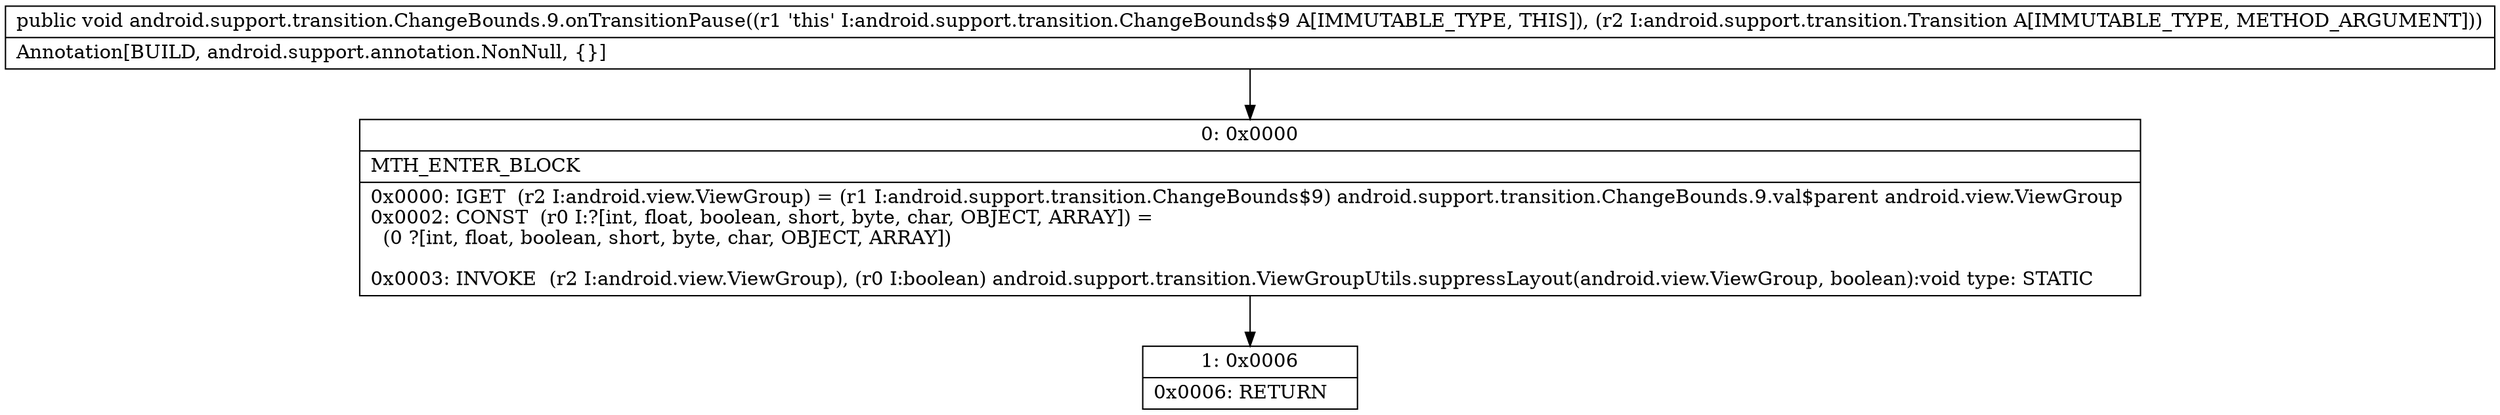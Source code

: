 digraph "CFG forandroid.support.transition.ChangeBounds.9.onTransitionPause(Landroid\/support\/transition\/Transition;)V" {
Node_0 [shape=record,label="{0\:\ 0x0000|MTH_ENTER_BLOCK\l|0x0000: IGET  (r2 I:android.view.ViewGroup) = (r1 I:android.support.transition.ChangeBounds$9) android.support.transition.ChangeBounds.9.val$parent android.view.ViewGroup \l0x0002: CONST  (r0 I:?[int, float, boolean, short, byte, char, OBJECT, ARRAY]) = \l  (0 ?[int, float, boolean, short, byte, char, OBJECT, ARRAY])\l \l0x0003: INVOKE  (r2 I:android.view.ViewGroup), (r0 I:boolean) android.support.transition.ViewGroupUtils.suppressLayout(android.view.ViewGroup, boolean):void type: STATIC \l}"];
Node_1 [shape=record,label="{1\:\ 0x0006|0x0006: RETURN   \l}"];
MethodNode[shape=record,label="{public void android.support.transition.ChangeBounds.9.onTransitionPause((r1 'this' I:android.support.transition.ChangeBounds$9 A[IMMUTABLE_TYPE, THIS]), (r2 I:android.support.transition.Transition A[IMMUTABLE_TYPE, METHOD_ARGUMENT]))  | Annotation[BUILD, android.support.annotation.NonNull, \{\}]\l}"];
MethodNode -> Node_0;
Node_0 -> Node_1;
}

